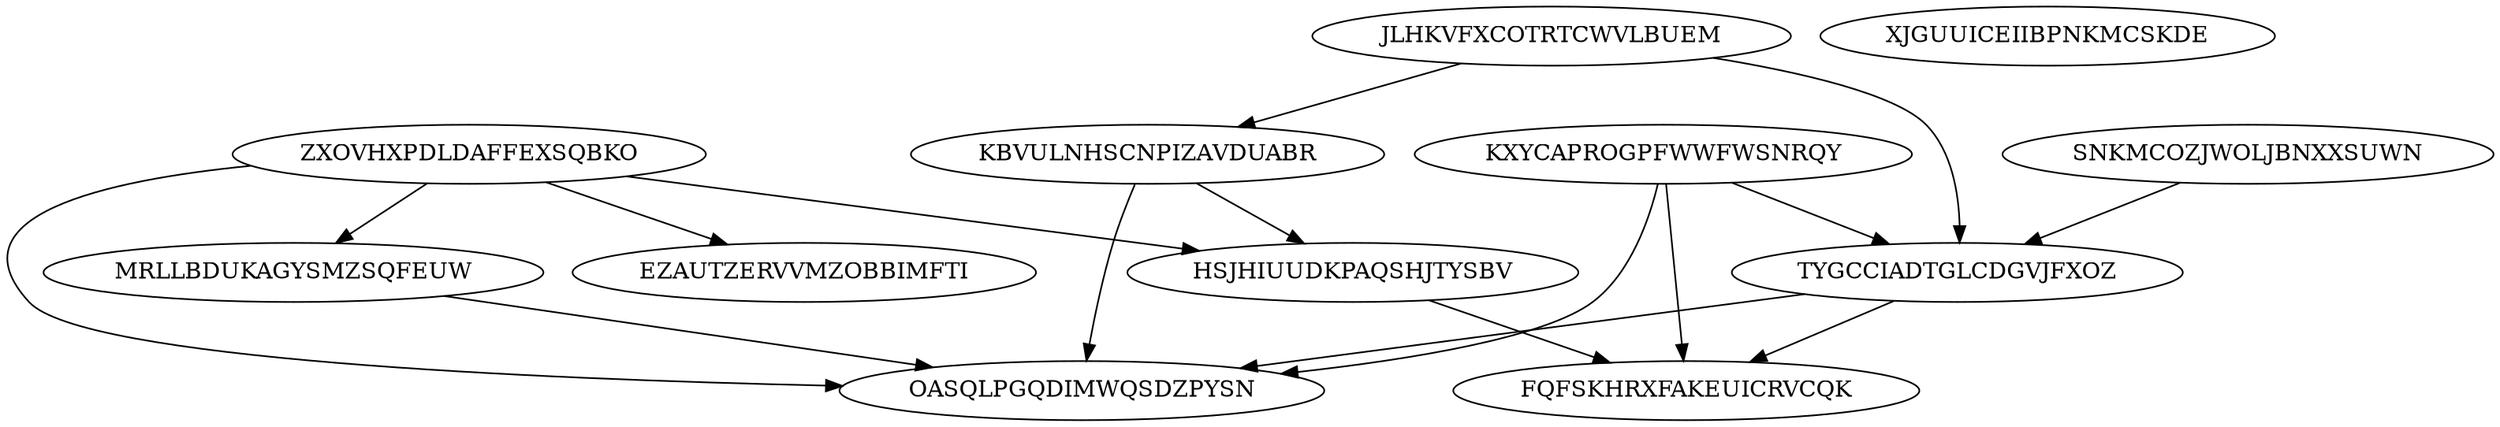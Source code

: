 digraph N12M16 {
	ZXOVHXPDLDAFFEXSQBKO	[Weight=10];
	JLHKVFXCOTRTCWVLBUEM	[Weight=14];
	SNKMCOZJWOLJBNXXSUWN	[Weight=12];
	MRLLBDUKAGYSMZSQFEUW	[Weight=12];
	KBVULNHSCNPIZAVDUABR	[Weight=16];
	KXYCAPROGPFWWFWSNRQY	[Weight=18];
	TYGCCIADTGLCDGVJFXOZ	[Weight=12];
	XJGUUICEIIBPNKMCSKDE	[Weight=14];
	HSJHIUUDKPAQSHJTYSBV	[Weight=15];
	FQFSKHRXFAKEUICRVCQK	[Weight=11];
	EZAUTZERVVMZOBBIMFTI	[Weight=20];
	OASQLPGQDIMWQSDZPYSN	[Weight=10];
	ZXOVHXPDLDAFFEXSQBKO -> HSJHIUUDKPAQSHJTYSBV [Weight=18];
	KXYCAPROGPFWWFWSNRQY -> FQFSKHRXFAKEUICRVCQK [Weight=11];
	ZXOVHXPDLDAFFEXSQBKO -> MRLLBDUKAGYSMZSQFEUW [Weight=15];
	SNKMCOZJWOLJBNXXSUWN -> TYGCCIADTGLCDGVJFXOZ [Weight=15];
	KBVULNHSCNPIZAVDUABR -> HSJHIUUDKPAQSHJTYSBV [Weight=18];
	MRLLBDUKAGYSMZSQFEUW -> OASQLPGQDIMWQSDZPYSN [Weight=16];
	JLHKVFXCOTRTCWVLBUEM -> KBVULNHSCNPIZAVDUABR [Weight=17];
	ZXOVHXPDLDAFFEXSQBKO -> EZAUTZERVVMZOBBIMFTI [Weight=16];
	JLHKVFXCOTRTCWVLBUEM -> TYGCCIADTGLCDGVJFXOZ [Weight=20];
	KBVULNHSCNPIZAVDUABR -> OASQLPGQDIMWQSDZPYSN [Weight=13];
	TYGCCIADTGLCDGVJFXOZ -> OASQLPGQDIMWQSDZPYSN [Weight=17];
	KXYCAPROGPFWWFWSNRQY -> OASQLPGQDIMWQSDZPYSN [Weight=15];
	ZXOVHXPDLDAFFEXSQBKO -> OASQLPGQDIMWQSDZPYSN [Weight=13];
	HSJHIUUDKPAQSHJTYSBV -> FQFSKHRXFAKEUICRVCQK [Weight=16];
	TYGCCIADTGLCDGVJFXOZ -> FQFSKHRXFAKEUICRVCQK [Weight=14];
	KXYCAPROGPFWWFWSNRQY -> TYGCCIADTGLCDGVJFXOZ [Weight=20];
}
